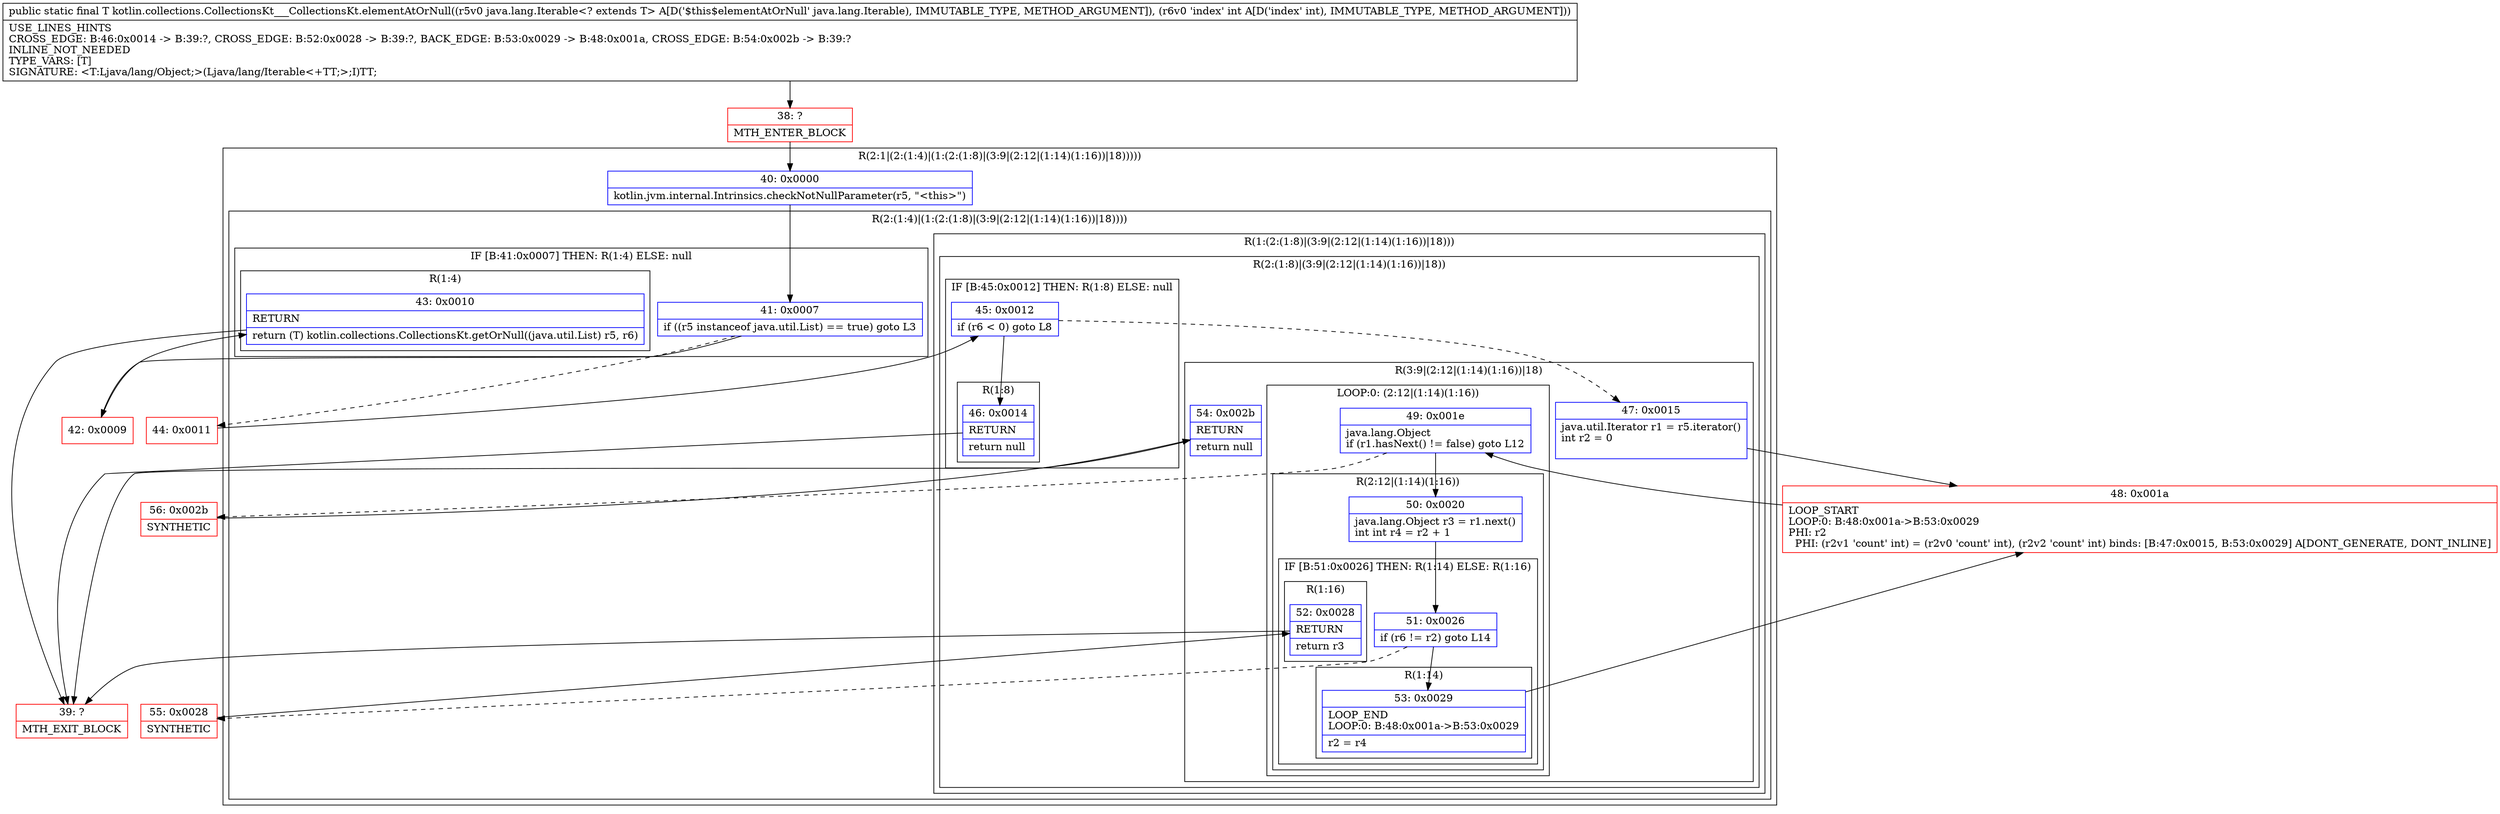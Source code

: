 digraph "CFG forkotlin.collections.CollectionsKt___CollectionsKt.elementAtOrNull(Ljava\/lang\/Iterable;I)Ljava\/lang\/Object;" {
subgraph cluster_Region_783495981 {
label = "R(2:1|(2:(1:4)|(1:(2:(1:8)|(3:9|(2:12|(1:14)(1:16))|18)))))";
node [shape=record,color=blue];
Node_40 [shape=record,label="{40\:\ 0x0000|kotlin.jvm.internal.Intrinsics.checkNotNullParameter(r5, \"\<this\>\")\l}"];
subgraph cluster_Region_1332610355 {
label = "R(2:(1:4)|(1:(2:(1:8)|(3:9|(2:12|(1:14)(1:16))|18))))";
node [shape=record,color=blue];
subgraph cluster_IfRegion_24033151 {
label = "IF [B:41:0x0007] THEN: R(1:4) ELSE: null";
node [shape=record,color=blue];
Node_41 [shape=record,label="{41\:\ 0x0007|if ((r5 instanceof java.util.List) == true) goto L3\l}"];
subgraph cluster_Region_285360106 {
label = "R(1:4)";
node [shape=record,color=blue];
Node_43 [shape=record,label="{43\:\ 0x0010|RETURN\l|return (T) kotlin.collections.CollectionsKt.getOrNull((java.util.List) r5, r6)\l}"];
}
}
subgraph cluster_Region_647978172 {
label = "R(1:(2:(1:8)|(3:9|(2:12|(1:14)(1:16))|18)))";
node [shape=record,color=blue];
subgraph cluster_Region_434602689 {
label = "R(2:(1:8)|(3:9|(2:12|(1:14)(1:16))|18))";
node [shape=record,color=blue];
subgraph cluster_IfRegion_1833311181 {
label = "IF [B:45:0x0012] THEN: R(1:8) ELSE: null";
node [shape=record,color=blue];
Node_45 [shape=record,label="{45\:\ 0x0012|if (r6 \< 0) goto L8\l}"];
subgraph cluster_Region_1832617184 {
label = "R(1:8)";
node [shape=record,color=blue];
Node_46 [shape=record,label="{46\:\ 0x0014|RETURN\l|return null\l}"];
}
}
subgraph cluster_Region_1756891148 {
label = "R(3:9|(2:12|(1:14)(1:16))|18)";
node [shape=record,color=blue];
Node_47 [shape=record,label="{47\:\ 0x0015|java.util.Iterator r1 = r5.iterator()\lint r2 = 0\l\l}"];
subgraph cluster_LoopRegion_832397127 {
label = "LOOP:0: (2:12|(1:14)(1:16))";
node [shape=record,color=blue];
Node_49 [shape=record,label="{49\:\ 0x001e|java.lang.Object \lif (r1.hasNext() != false) goto L12\l}"];
subgraph cluster_Region_1595566715 {
label = "R(2:12|(1:14)(1:16))";
node [shape=record,color=blue];
Node_50 [shape=record,label="{50\:\ 0x0020|java.lang.Object r3 = r1.next()\lint int r4 = r2 + 1\l}"];
subgraph cluster_IfRegion_562453489 {
label = "IF [B:51:0x0026] THEN: R(1:14) ELSE: R(1:16)";
node [shape=record,color=blue];
Node_51 [shape=record,label="{51\:\ 0x0026|if (r6 != r2) goto L14\l}"];
subgraph cluster_Region_99275615 {
label = "R(1:14)";
node [shape=record,color=blue];
Node_53 [shape=record,label="{53\:\ 0x0029|LOOP_END\lLOOP:0: B:48:0x001a\-\>B:53:0x0029\l|r2 = r4\l}"];
}
subgraph cluster_Region_340337215 {
label = "R(1:16)";
node [shape=record,color=blue];
Node_52 [shape=record,label="{52\:\ 0x0028|RETURN\l|return r3\l}"];
}
}
}
}
Node_54 [shape=record,label="{54\:\ 0x002b|RETURN\l|return null\l}"];
}
}
}
}
}
Node_38 [shape=record,color=red,label="{38\:\ ?|MTH_ENTER_BLOCK\l}"];
Node_42 [shape=record,color=red,label="{42\:\ 0x0009}"];
Node_39 [shape=record,color=red,label="{39\:\ ?|MTH_EXIT_BLOCK\l}"];
Node_44 [shape=record,color=red,label="{44\:\ 0x0011}"];
Node_48 [shape=record,color=red,label="{48\:\ 0x001a|LOOP_START\lLOOP:0: B:48:0x001a\-\>B:53:0x0029\lPHI: r2 \l  PHI: (r2v1 'count' int) = (r2v0 'count' int), (r2v2 'count' int) binds: [B:47:0x0015, B:53:0x0029] A[DONT_GENERATE, DONT_INLINE]\l}"];
Node_55 [shape=record,color=red,label="{55\:\ 0x0028|SYNTHETIC\l}"];
Node_56 [shape=record,color=red,label="{56\:\ 0x002b|SYNTHETIC\l}"];
MethodNode[shape=record,label="{public static final T kotlin.collections.CollectionsKt___CollectionsKt.elementAtOrNull((r5v0 java.lang.Iterable\<? extends T\> A[D('$this$elementAtOrNull' java.lang.Iterable), IMMUTABLE_TYPE, METHOD_ARGUMENT]), (r6v0 'index' int A[D('index' int), IMMUTABLE_TYPE, METHOD_ARGUMENT]))  | USE_LINES_HINTS\lCROSS_EDGE: B:46:0x0014 \-\> B:39:?, CROSS_EDGE: B:52:0x0028 \-\> B:39:?, BACK_EDGE: B:53:0x0029 \-\> B:48:0x001a, CROSS_EDGE: B:54:0x002b \-\> B:39:?\lINLINE_NOT_NEEDED\lTYPE_VARS: [T]\lSIGNATURE: \<T:Ljava\/lang\/Object;\>(Ljava\/lang\/Iterable\<+TT;\>;I)TT;\l}"];
MethodNode -> Node_38;Node_40 -> Node_41;
Node_41 -> Node_42;
Node_41 -> Node_44[style=dashed];
Node_43 -> Node_39;
Node_45 -> Node_46;
Node_45 -> Node_47[style=dashed];
Node_46 -> Node_39;
Node_47 -> Node_48;
Node_49 -> Node_50;
Node_49 -> Node_56[style=dashed];
Node_50 -> Node_51;
Node_51 -> Node_53;
Node_51 -> Node_55[style=dashed];
Node_53 -> Node_48;
Node_52 -> Node_39;
Node_54 -> Node_39;
Node_38 -> Node_40;
Node_42 -> Node_43;
Node_44 -> Node_45;
Node_48 -> Node_49;
Node_55 -> Node_52;
Node_56 -> Node_54;
}

